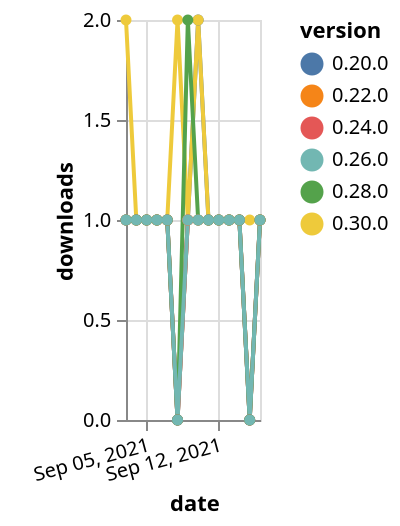 {"$schema": "https://vega.github.io/schema/vega-lite/v5.json", "description": "A simple bar chart with embedded data.", "data": {"values": [{"date": "2021-09-03", "total": 217, "delta": 1, "version": "0.20.0"}, {"date": "2021-09-04", "total": 218, "delta": 1, "version": "0.20.0"}, {"date": "2021-09-05", "total": 219, "delta": 1, "version": "0.20.0"}, {"date": "2021-09-06", "total": 220, "delta": 1, "version": "0.20.0"}, {"date": "2021-09-07", "total": 221, "delta": 1, "version": "0.20.0"}, {"date": "2021-09-08", "total": 221, "delta": 0, "version": "0.20.0"}, {"date": "2021-09-09", "total": 222, "delta": 1, "version": "0.20.0"}, {"date": "2021-09-10", "total": 224, "delta": 2, "version": "0.20.0"}, {"date": "2021-09-11", "total": 225, "delta": 1, "version": "0.20.0"}, {"date": "2021-09-12", "total": 226, "delta": 1, "version": "0.20.0"}, {"date": "2021-09-13", "total": 227, "delta": 1, "version": "0.20.0"}, {"date": "2021-09-14", "total": 228, "delta": 1, "version": "0.20.0"}, {"date": "2021-09-15", "total": 228, "delta": 0, "version": "0.20.0"}, {"date": "2021-09-16", "total": 229, "delta": 1, "version": "0.20.0"}, {"date": "2021-09-03", "total": 177, "delta": 1, "version": "0.22.0"}, {"date": "2021-09-04", "total": 178, "delta": 1, "version": "0.22.0"}, {"date": "2021-09-05", "total": 179, "delta": 1, "version": "0.22.0"}, {"date": "2021-09-06", "total": 180, "delta": 1, "version": "0.22.0"}, {"date": "2021-09-07", "total": 181, "delta": 1, "version": "0.22.0"}, {"date": "2021-09-08", "total": 181, "delta": 0, "version": "0.22.0"}, {"date": "2021-09-09", "total": 182, "delta": 1, "version": "0.22.0"}, {"date": "2021-09-10", "total": 183, "delta": 1, "version": "0.22.0"}, {"date": "2021-09-11", "total": 184, "delta": 1, "version": "0.22.0"}, {"date": "2021-09-12", "total": 185, "delta": 1, "version": "0.22.0"}, {"date": "2021-09-13", "total": 186, "delta": 1, "version": "0.22.0"}, {"date": "2021-09-14", "total": 187, "delta": 1, "version": "0.22.0"}, {"date": "2021-09-15", "total": 187, "delta": 0, "version": "0.22.0"}, {"date": "2021-09-16", "total": 188, "delta": 1, "version": "0.22.0"}, {"date": "2021-09-03", "total": 115, "delta": 2, "version": "0.30.0"}, {"date": "2021-09-04", "total": 116, "delta": 1, "version": "0.30.0"}, {"date": "2021-09-05", "total": 117, "delta": 1, "version": "0.30.0"}, {"date": "2021-09-06", "total": 118, "delta": 1, "version": "0.30.0"}, {"date": "2021-09-07", "total": 119, "delta": 1, "version": "0.30.0"}, {"date": "2021-09-08", "total": 121, "delta": 2, "version": "0.30.0"}, {"date": "2021-09-09", "total": 122, "delta": 1, "version": "0.30.0"}, {"date": "2021-09-10", "total": 124, "delta": 2, "version": "0.30.0"}, {"date": "2021-09-11", "total": 125, "delta": 1, "version": "0.30.0"}, {"date": "2021-09-12", "total": 126, "delta": 1, "version": "0.30.0"}, {"date": "2021-09-13", "total": 127, "delta": 1, "version": "0.30.0"}, {"date": "2021-09-14", "total": 128, "delta": 1, "version": "0.30.0"}, {"date": "2021-09-15", "total": 129, "delta": 1, "version": "0.30.0"}, {"date": "2021-09-16", "total": 130, "delta": 1, "version": "0.30.0"}, {"date": "2021-09-03", "total": 165, "delta": 1, "version": "0.24.0"}, {"date": "2021-09-04", "total": 166, "delta": 1, "version": "0.24.0"}, {"date": "2021-09-05", "total": 167, "delta": 1, "version": "0.24.0"}, {"date": "2021-09-06", "total": 168, "delta": 1, "version": "0.24.0"}, {"date": "2021-09-07", "total": 169, "delta": 1, "version": "0.24.0"}, {"date": "2021-09-08", "total": 169, "delta": 0, "version": "0.24.0"}, {"date": "2021-09-09", "total": 170, "delta": 1, "version": "0.24.0"}, {"date": "2021-09-10", "total": 171, "delta": 1, "version": "0.24.0"}, {"date": "2021-09-11", "total": 172, "delta": 1, "version": "0.24.0"}, {"date": "2021-09-12", "total": 173, "delta": 1, "version": "0.24.0"}, {"date": "2021-09-13", "total": 174, "delta": 1, "version": "0.24.0"}, {"date": "2021-09-14", "total": 175, "delta": 1, "version": "0.24.0"}, {"date": "2021-09-15", "total": 175, "delta": 0, "version": "0.24.0"}, {"date": "2021-09-16", "total": 176, "delta": 1, "version": "0.24.0"}, {"date": "2021-09-03", "total": 164, "delta": 1, "version": "0.28.0"}, {"date": "2021-09-04", "total": 165, "delta": 1, "version": "0.28.0"}, {"date": "2021-09-05", "total": 166, "delta": 1, "version": "0.28.0"}, {"date": "2021-09-06", "total": 167, "delta": 1, "version": "0.28.0"}, {"date": "2021-09-07", "total": 168, "delta": 1, "version": "0.28.0"}, {"date": "2021-09-08", "total": 168, "delta": 0, "version": "0.28.0"}, {"date": "2021-09-09", "total": 170, "delta": 2, "version": "0.28.0"}, {"date": "2021-09-10", "total": 171, "delta": 1, "version": "0.28.0"}, {"date": "2021-09-11", "total": 172, "delta": 1, "version": "0.28.0"}, {"date": "2021-09-12", "total": 173, "delta": 1, "version": "0.28.0"}, {"date": "2021-09-13", "total": 174, "delta": 1, "version": "0.28.0"}, {"date": "2021-09-14", "total": 175, "delta": 1, "version": "0.28.0"}, {"date": "2021-09-15", "total": 175, "delta": 0, "version": "0.28.0"}, {"date": "2021-09-16", "total": 176, "delta": 1, "version": "0.28.0"}, {"date": "2021-09-03", "total": 143, "delta": 1, "version": "0.26.0"}, {"date": "2021-09-04", "total": 144, "delta": 1, "version": "0.26.0"}, {"date": "2021-09-05", "total": 145, "delta": 1, "version": "0.26.0"}, {"date": "2021-09-06", "total": 146, "delta": 1, "version": "0.26.0"}, {"date": "2021-09-07", "total": 147, "delta": 1, "version": "0.26.0"}, {"date": "2021-09-08", "total": 147, "delta": 0, "version": "0.26.0"}, {"date": "2021-09-09", "total": 148, "delta": 1, "version": "0.26.0"}, {"date": "2021-09-10", "total": 149, "delta": 1, "version": "0.26.0"}, {"date": "2021-09-11", "total": 150, "delta": 1, "version": "0.26.0"}, {"date": "2021-09-12", "total": 151, "delta": 1, "version": "0.26.0"}, {"date": "2021-09-13", "total": 152, "delta": 1, "version": "0.26.0"}, {"date": "2021-09-14", "total": 153, "delta": 1, "version": "0.26.0"}, {"date": "2021-09-15", "total": 153, "delta": 0, "version": "0.26.0"}, {"date": "2021-09-16", "total": 154, "delta": 1, "version": "0.26.0"}]}, "width": "container", "mark": {"type": "line", "point": {"filled": true}}, "encoding": {"x": {"field": "date", "type": "temporal", "timeUnit": "yearmonthdate", "title": "date", "axis": {"labelAngle": -15}}, "y": {"field": "delta", "type": "quantitative", "title": "downloads"}, "color": {"field": "version", "type": "nominal"}, "tooltip": {"field": "delta"}}}